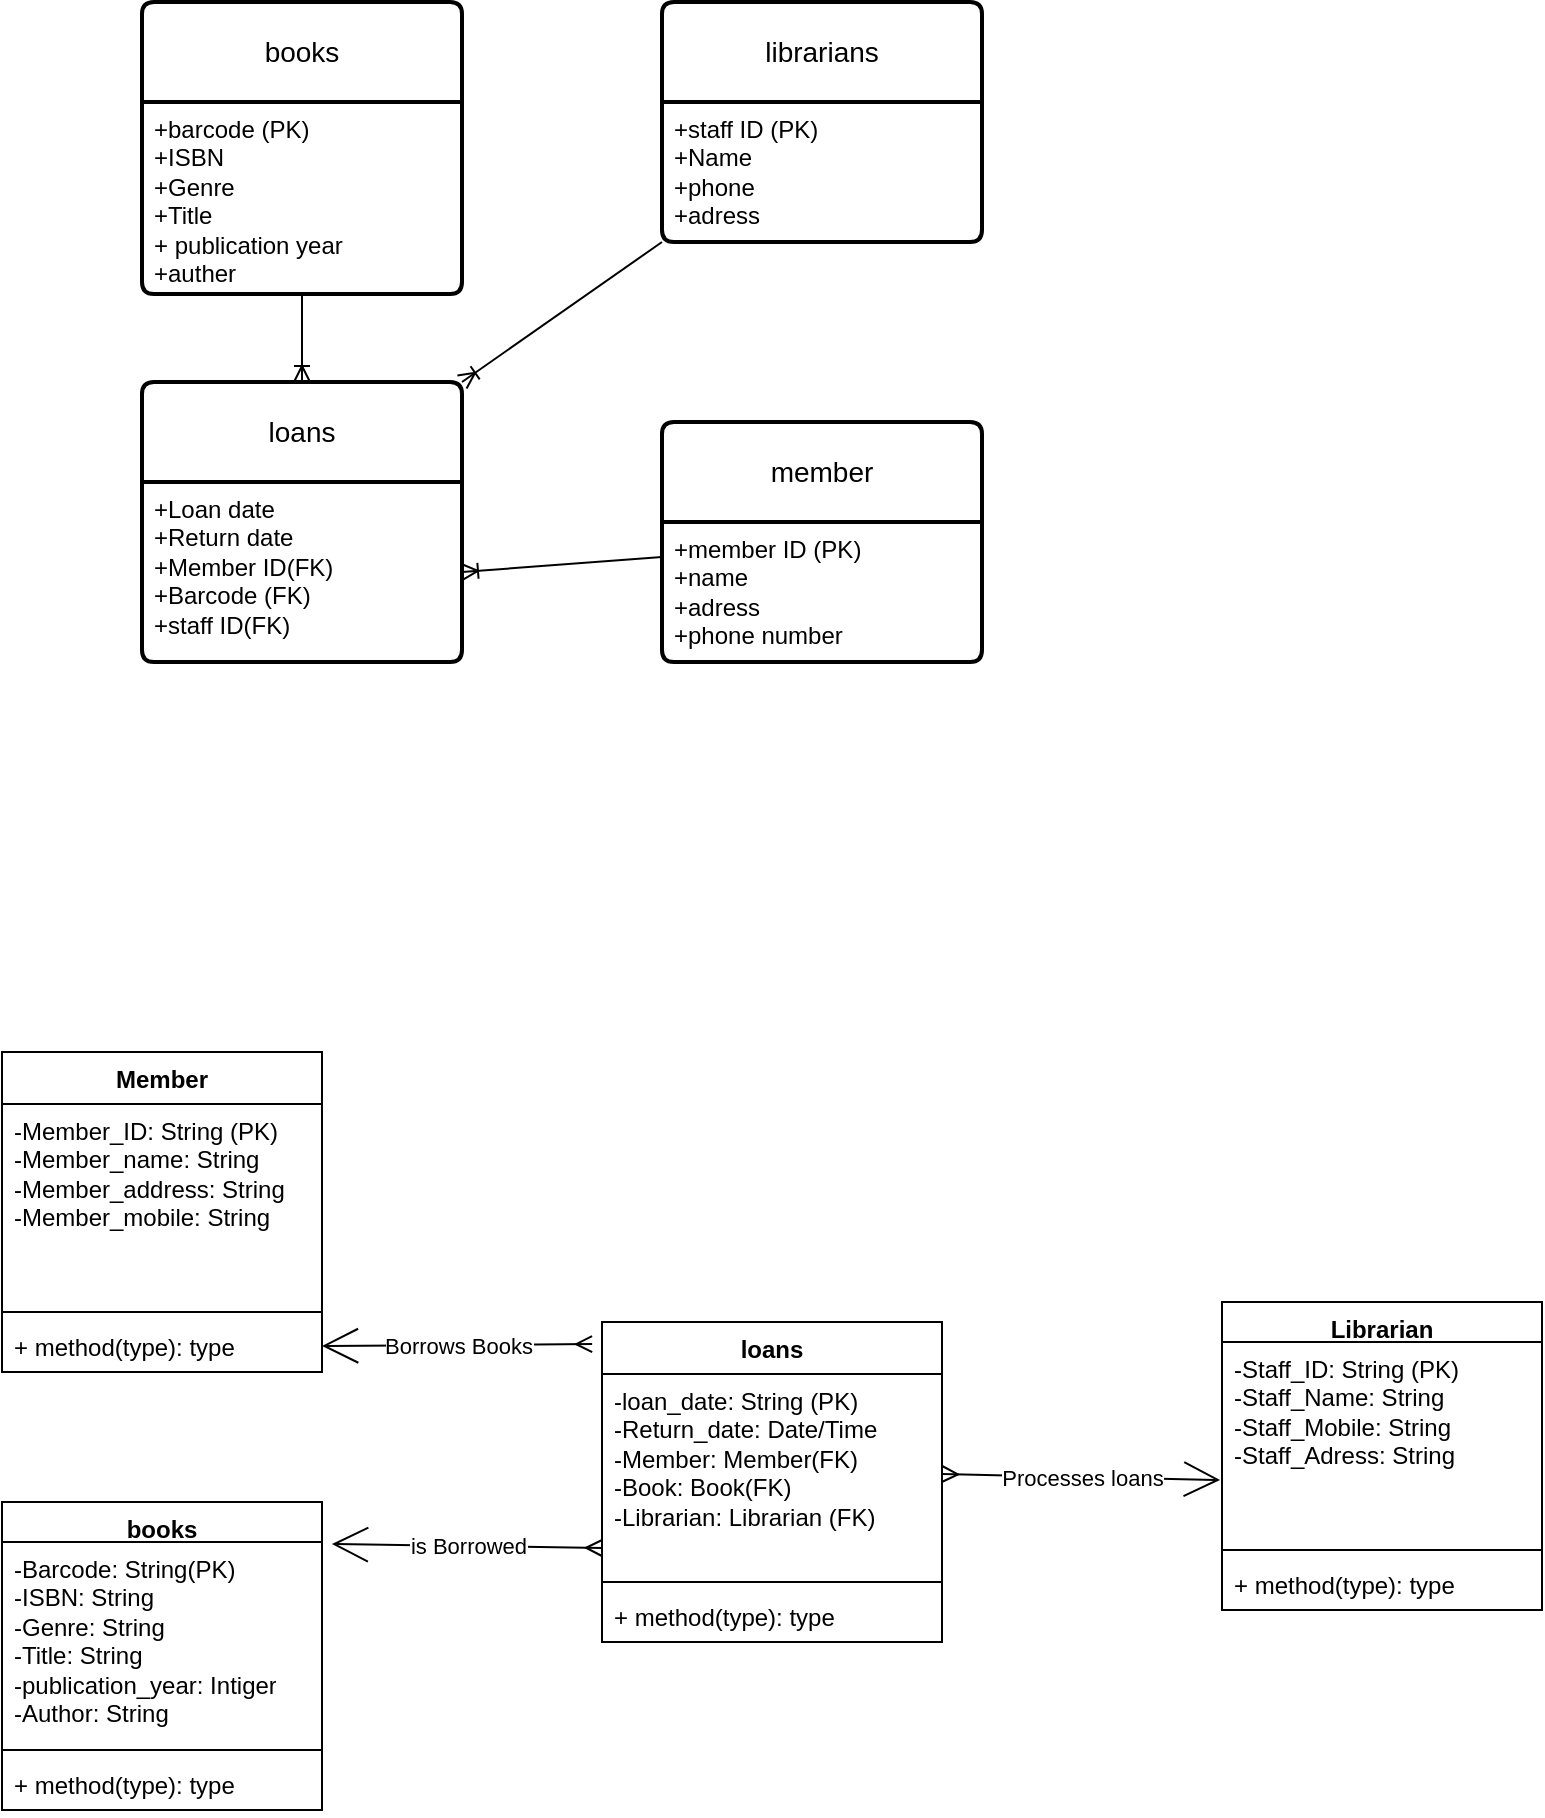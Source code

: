 <mxfile version="24.4.10" type="github">
  <diagram name="Page-1" id="5GtbL8Aw-6nWo-bHUYKE">
    <mxGraphModel dx="954" dy="624" grid="1" gridSize="10" guides="1" tooltips="1" connect="1" arrows="1" fold="1" page="1" pageScale="1" pageWidth="827" pageHeight="1169" math="0" shadow="0">
      <root>
        <mxCell id="0" />
        <mxCell id="1" parent="0" />
        <mxCell id="9vI38-9KkXdLHbVCpWMl-1" value="loans" style="swimlane;childLayout=stackLayout;horizontal=1;startSize=50;horizontalStack=0;rounded=1;fontSize=14;fontStyle=0;strokeWidth=2;resizeParent=0;resizeLast=1;shadow=0;dashed=0;align=center;arcSize=4;whiteSpace=wrap;html=1;swimlaneLine=1;" vertex="1" parent="1">
          <mxGeometry x="190" y="260" width="160" height="140" as="geometry" />
        </mxCell>
        <mxCell id="9vI38-9KkXdLHbVCpWMl-2" value="+Loan date&lt;br&gt;+Return date&lt;div&gt;+Member ID(FK)&lt;/div&gt;&lt;div&gt;+Barcode (FK)&lt;/div&gt;&lt;div&gt;+staff ID(FK)&lt;/div&gt;" style="align=left;strokeColor=none;fillColor=none;spacingLeft=4;fontSize=12;verticalAlign=top;resizable=0;rotatable=0;part=1;html=1;" vertex="1" parent="9vI38-9KkXdLHbVCpWMl-1">
          <mxGeometry y="50" width="160" height="90" as="geometry" />
        </mxCell>
        <mxCell id="9vI38-9KkXdLHbVCpWMl-3" value="books" style="swimlane;childLayout=stackLayout;horizontal=1;startSize=50;horizontalStack=0;rounded=1;fontSize=14;fontStyle=0;strokeWidth=2;resizeParent=0;resizeLast=1;shadow=0;dashed=0;align=center;arcSize=4;whiteSpace=wrap;html=1;" vertex="1" parent="1">
          <mxGeometry x="190" y="70" width="160" height="146" as="geometry" />
        </mxCell>
        <mxCell id="9vI38-9KkXdLHbVCpWMl-4" value="+barcode (PK)&amp;nbsp;&lt;br&gt;+ISBN&amp;nbsp;&lt;br&gt;+Genre&lt;div&gt;+Title&lt;/div&gt;&lt;div&gt;+ publication year&lt;/div&gt;&lt;div&gt;+auther&lt;/div&gt;&lt;div&gt;&lt;br&gt;&lt;/div&gt;" style="align=left;strokeColor=none;fillColor=none;spacingLeft=4;fontSize=12;verticalAlign=top;resizable=0;rotatable=0;part=1;html=1;" vertex="1" parent="9vI38-9KkXdLHbVCpWMl-3">
          <mxGeometry y="50" width="160" height="96" as="geometry" />
        </mxCell>
        <mxCell id="9vI38-9KkXdLHbVCpWMl-5" value="member" style="swimlane;childLayout=stackLayout;horizontal=1;startSize=50;horizontalStack=0;rounded=1;fontSize=14;fontStyle=0;strokeWidth=2;resizeParent=0;resizeLast=1;shadow=0;dashed=0;align=center;arcSize=4;whiteSpace=wrap;html=1;" vertex="1" parent="1">
          <mxGeometry x="450" y="280" width="160" height="120" as="geometry" />
        </mxCell>
        <mxCell id="9vI38-9KkXdLHbVCpWMl-6" value="+member ID (PK)&lt;div&gt;+name&lt;br&gt;+adress&lt;/div&gt;&lt;div&gt;+phone number&lt;/div&gt;" style="align=left;strokeColor=none;fillColor=none;spacingLeft=4;fontSize=12;verticalAlign=top;resizable=0;rotatable=0;part=1;html=1;" vertex="1" parent="9vI38-9KkXdLHbVCpWMl-5">
          <mxGeometry y="50" width="160" height="70" as="geometry" />
        </mxCell>
        <mxCell id="9vI38-9KkXdLHbVCpWMl-7" value="librarians" style="swimlane;childLayout=stackLayout;horizontal=1;startSize=50;horizontalStack=0;rounded=1;fontSize=14;fontStyle=0;strokeWidth=2;resizeParent=0;resizeLast=1;shadow=0;dashed=0;align=center;arcSize=4;whiteSpace=wrap;html=1;" vertex="1" parent="1">
          <mxGeometry x="450" y="70" width="160" height="120" as="geometry" />
        </mxCell>
        <mxCell id="9vI38-9KkXdLHbVCpWMl-8" value="+staff ID (PK)&lt;br&gt;+Name&lt;br&gt;+phone&lt;div&gt;+adress&lt;/div&gt;" style="align=left;strokeColor=none;fillColor=none;spacingLeft=4;fontSize=12;verticalAlign=top;resizable=0;rotatable=0;part=1;html=1;" vertex="1" parent="9vI38-9KkXdLHbVCpWMl-7">
          <mxGeometry y="50" width="160" height="70" as="geometry" />
        </mxCell>
        <mxCell id="9vI38-9KkXdLHbVCpWMl-9" value="" style="endArrow=none;html=1;rounded=0;entryX=0;entryY=0.5;entryDx=0;entryDy=0;exitX=1.019;exitY=0.629;exitDx=0;exitDy=0;exitPerimeter=0;strokeColor=none;startArrow=dash;startFill=0;" edge="1" parent="1" source="9vI38-9KkXdLHbVCpWMl-2" target="9vI38-9KkXdLHbVCpWMl-5">
          <mxGeometry relative="1" as="geometry">
            <mxPoint x="330" y="340" as="sourcePoint" />
            <mxPoint x="480" y="310" as="targetPoint" />
          </mxGeometry>
        </mxCell>
        <mxCell id="9vI38-9KkXdLHbVCpWMl-10" value="" style="endArrow=none;html=1;rounded=0;entryX=0;entryY=0.25;entryDx=0;entryDy=0;exitX=1;exitY=0.5;exitDx=0;exitDy=0;startArrow=ERoneToMany;startFill=0;" edge="1" parent="1" source="9vI38-9KkXdLHbVCpWMl-2" target="9vI38-9KkXdLHbVCpWMl-6">
          <mxGeometry relative="1" as="geometry">
            <mxPoint x="350" y="330" as="sourcePoint" />
            <mxPoint x="510" y="330" as="targetPoint" />
          </mxGeometry>
        </mxCell>
        <mxCell id="9vI38-9KkXdLHbVCpWMl-11" value="" style="endArrow=none;html=1;rounded=0;exitX=0.5;exitY=0;exitDx=0;exitDy=0;startArrow=ERoneToMany;startFill=0;entryX=0.5;entryY=1;entryDx=0;entryDy=0;" edge="1" parent="1" source="9vI38-9KkXdLHbVCpWMl-1" target="9vI38-9KkXdLHbVCpWMl-4">
          <mxGeometry relative="1" as="geometry">
            <mxPoint x="270" y="210" as="sourcePoint" />
            <mxPoint x="300" y="240" as="targetPoint" />
          </mxGeometry>
        </mxCell>
        <mxCell id="9vI38-9KkXdLHbVCpWMl-12" value="" style="endArrow=none;html=1;rounded=0;exitX=1;exitY=0;exitDx=0;exitDy=0;entryX=0;entryY=1;entryDx=0;entryDy=0;startArrow=ERoneToMany;startFill=0;" edge="1" parent="1" source="9vI38-9KkXdLHbVCpWMl-1" target="9vI38-9KkXdLHbVCpWMl-8">
          <mxGeometry relative="1" as="geometry">
            <mxPoint x="430" y="230" as="sourcePoint" />
            <mxPoint x="590" y="230" as="targetPoint" />
          </mxGeometry>
        </mxCell>
        <mxCell id="9vI38-9KkXdLHbVCpWMl-13" value="Member" style="swimlane;fontStyle=1;align=center;verticalAlign=top;childLayout=stackLayout;horizontal=1;startSize=26;horizontalStack=0;resizeParent=1;resizeParentMax=0;resizeLast=0;collapsible=1;marginBottom=0;whiteSpace=wrap;html=1;" vertex="1" parent="1">
          <mxGeometry x="120" y="595" width="160" height="160" as="geometry" />
        </mxCell>
        <mxCell id="9vI38-9KkXdLHbVCpWMl-14" value="-Member_ID: String (PK)&lt;div&gt;-Member_name: String&lt;/div&gt;&lt;div&gt;-Member_address: String&lt;/div&gt;&lt;div&gt;-Member_mobile: String&lt;/div&gt;" style="text;strokeColor=none;fillColor=none;align=left;verticalAlign=top;spacingLeft=4;spacingRight=4;overflow=hidden;rotatable=0;points=[[0,0.5],[1,0.5]];portConstraint=eastwest;whiteSpace=wrap;html=1;" vertex="1" parent="9vI38-9KkXdLHbVCpWMl-13">
          <mxGeometry y="26" width="160" height="100" as="geometry" />
        </mxCell>
        <mxCell id="9vI38-9KkXdLHbVCpWMl-15" value="" style="line;strokeWidth=1;fillColor=none;align=left;verticalAlign=middle;spacingTop=-1;spacingLeft=3;spacingRight=3;rotatable=0;labelPosition=right;points=[];portConstraint=eastwest;strokeColor=inherit;" vertex="1" parent="9vI38-9KkXdLHbVCpWMl-13">
          <mxGeometry y="126" width="160" height="8" as="geometry" />
        </mxCell>
        <mxCell id="9vI38-9KkXdLHbVCpWMl-16" value="+ method(type): type" style="text;strokeColor=none;fillColor=none;align=left;verticalAlign=top;spacingLeft=4;spacingRight=4;overflow=hidden;rotatable=0;points=[[0,0.5],[1,0.5]];portConstraint=eastwest;whiteSpace=wrap;html=1;" vertex="1" parent="9vI38-9KkXdLHbVCpWMl-13">
          <mxGeometry y="134" width="160" height="26" as="geometry" />
        </mxCell>
        <mxCell id="9vI38-9KkXdLHbVCpWMl-17" value="loans" style="swimlane;fontStyle=1;align=center;verticalAlign=top;childLayout=stackLayout;horizontal=1;startSize=26;horizontalStack=0;resizeParent=1;resizeParentMax=0;resizeLast=0;collapsible=1;marginBottom=0;whiteSpace=wrap;html=1;" vertex="1" parent="1">
          <mxGeometry x="420" y="730" width="170" height="160" as="geometry" />
        </mxCell>
        <mxCell id="9vI38-9KkXdLHbVCpWMl-18" value="-loan_date: String (PK)&lt;div&gt;-Return_date: Date/Time&lt;/div&gt;&lt;div&gt;-Member: Member(FK)&lt;/div&gt;&lt;div&gt;-Book: Book(FK)&lt;/div&gt;&lt;div&gt;-Librarian: Librarian (FK)&lt;/div&gt;" style="text;strokeColor=none;fillColor=none;align=left;verticalAlign=top;spacingLeft=4;spacingRight=4;overflow=hidden;rotatable=0;points=[[0,0.5],[1,0.5]];portConstraint=eastwest;whiteSpace=wrap;html=1;" vertex="1" parent="9vI38-9KkXdLHbVCpWMl-17">
          <mxGeometry y="26" width="170" height="100" as="geometry" />
        </mxCell>
        <mxCell id="9vI38-9KkXdLHbVCpWMl-19" value="" style="line;strokeWidth=1;fillColor=none;align=left;verticalAlign=middle;spacingTop=-1;spacingLeft=3;spacingRight=3;rotatable=0;labelPosition=right;points=[];portConstraint=eastwest;strokeColor=inherit;" vertex="1" parent="9vI38-9KkXdLHbVCpWMl-17">
          <mxGeometry y="126" width="170" height="8" as="geometry" />
        </mxCell>
        <mxCell id="9vI38-9KkXdLHbVCpWMl-20" value="+ method(type): type" style="text;strokeColor=none;fillColor=none;align=left;verticalAlign=top;spacingLeft=4;spacingRight=4;overflow=hidden;rotatable=0;points=[[0,0.5],[1,0.5]];portConstraint=eastwest;whiteSpace=wrap;html=1;" vertex="1" parent="9vI38-9KkXdLHbVCpWMl-17">
          <mxGeometry y="134" width="170" height="26" as="geometry" />
        </mxCell>
        <mxCell id="9vI38-9KkXdLHbVCpWMl-21" value="Librarian" style="swimlane;fontStyle=1;align=center;verticalAlign=top;childLayout=stackLayout;horizontal=1;startSize=20;horizontalStack=0;resizeParent=1;resizeParentMax=0;resizeLast=0;collapsible=1;marginBottom=0;whiteSpace=wrap;html=1;" vertex="1" parent="1">
          <mxGeometry x="730" y="720" width="160" height="154" as="geometry" />
        </mxCell>
        <mxCell id="9vI38-9KkXdLHbVCpWMl-22" value="-Staff_ID: String (PK)&lt;div&gt;-Staff_Name: String&lt;/div&gt;&lt;div&gt;-Staff_Mobile: String&lt;/div&gt;&lt;div&gt;-Staff_Adress: String&lt;/div&gt;" style="text;strokeColor=none;fillColor=none;align=left;verticalAlign=top;spacingLeft=4;spacingRight=4;overflow=hidden;rotatable=0;points=[[0,0.5],[1,0.5]];portConstraint=eastwest;whiteSpace=wrap;html=1;" vertex="1" parent="9vI38-9KkXdLHbVCpWMl-21">
          <mxGeometry y="20" width="160" height="100" as="geometry" />
        </mxCell>
        <mxCell id="9vI38-9KkXdLHbVCpWMl-23" value="" style="line;strokeWidth=1;fillColor=none;align=left;verticalAlign=middle;spacingTop=-1;spacingLeft=3;spacingRight=3;rotatable=0;labelPosition=right;points=[];portConstraint=eastwest;strokeColor=inherit;" vertex="1" parent="9vI38-9KkXdLHbVCpWMl-21">
          <mxGeometry y="120" width="160" height="8" as="geometry" />
        </mxCell>
        <mxCell id="9vI38-9KkXdLHbVCpWMl-24" value="+ method(type): type" style="text;strokeColor=none;fillColor=none;align=left;verticalAlign=top;spacingLeft=4;spacingRight=4;overflow=hidden;rotatable=0;points=[[0,0.5],[1,0.5]];portConstraint=eastwest;whiteSpace=wrap;html=1;" vertex="1" parent="9vI38-9KkXdLHbVCpWMl-21">
          <mxGeometry y="128" width="160" height="26" as="geometry" />
        </mxCell>
        <mxCell id="9vI38-9KkXdLHbVCpWMl-25" value="books" style="swimlane;fontStyle=1;align=center;verticalAlign=top;childLayout=stackLayout;horizontal=1;startSize=20;horizontalStack=0;resizeParent=1;resizeParentMax=0;resizeLast=0;collapsible=1;marginBottom=0;whiteSpace=wrap;html=1;" vertex="1" parent="1">
          <mxGeometry x="120" y="820" width="160" height="154" as="geometry" />
        </mxCell>
        <mxCell id="9vI38-9KkXdLHbVCpWMl-26" value="-Barcode: String(PK)&lt;div&gt;-ISBN: String&lt;/div&gt;&lt;div&gt;-Genre: String&lt;/div&gt;&lt;div&gt;-Title: String&lt;/div&gt;&lt;div&gt;-publication_year: Intiger&lt;/div&gt;&lt;div&gt;-Author: String&lt;/div&gt;" style="text;strokeColor=none;fillColor=none;align=left;verticalAlign=top;spacingLeft=4;spacingRight=4;overflow=hidden;rotatable=0;points=[[0,0.5],[1,0.5]];portConstraint=eastwest;whiteSpace=wrap;html=1;" vertex="1" parent="9vI38-9KkXdLHbVCpWMl-25">
          <mxGeometry y="20" width="160" height="100" as="geometry" />
        </mxCell>
        <mxCell id="9vI38-9KkXdLHbVCpWMl-27" value="" style="line;strokeWidth=1;fillColor=none;align=left;verticalAlign=middle;spacingTop=-1;spacingLeft=3;spacingRight=3;rotatable=0;labelPosition=right;points=[];portConstraint=eastwest;strokeColor=inherit;" vertex="1" parent="9vI38-9KkXdLHbVCpWMl-25">
          <mxGeometry y="120" width="160" height="8" as="geometry" />
        </mxCell>
        <mxCell id="9vI38-9KkXdLHbVCpWMl-28" value="+ method(type): type" style="text;strokeColor=none;fillColor=none;align=left;verticalAlign=top;spacingLeft=4;spacingRight=4;overflow=hidden;rotatable=0;points=[[0,0.5],[1,0.5]];portConstraint=eastwest;whiteSpace=wrap;html=1;" vertex="1" parent="9vI38-9KkXdLHbVCpWMl-25">
          <mxGeometry y="128" width="160" height="26" as="geometry" />
        </mxCell>
        <mxCell id="9vI38-9KkXdLHbVCpWMl-29" value="Borrows Books" style="endArrow=open;endSize=16;endFill=0;html=1;rounded=0;exitX=-0.029;exitY=0.069;exitDx=0;exitDy=0;entryX=1;entryY=0.5;entryDx=0;entryDy=0;exitPerimeter=0;startArrow=ERmany;startFill=0;" edge="1" parent="1" source="9vI38-9KkXdLHbVCpWMl-17" target="9vI38-9KkXdLHbVCpWMl-16">
          <mxGeometry x="0.001" width="160" relative="1" as="geometry">
            <mxPoint x="380" y="820" as="sourcePoint" />
            <mxPoint x="380" y="890" as="targetPoint" />
            <mxPoint as="offset" />
          </mxGeometry>
        </mxCell>
        <mxCell id="9vI38-9KkXdLHbVCpWMl-30" value="is Borrowed" style="endArrow=open;endSize=16;endFill=0;html=1;rounded=0;exitX=0;exitY=0.87;exitDx=0;exitDy=0;exitPerimeter=0;startArrow=ERmany;startFill=0;entryX=1.031;entryY=0.01;entryDx=0;entryDy=0;entryPerimeter=0;" edge="1" parent="1" source="9vI38-9KkXdLHbVCpWMl-18" target="9vI38-9KkXdLHbVCpWMl-26">
          <mxGeometry x="0.001" width="160" relative="1" as="geometry">
            <mxPoint x="399" y="903" as="sourcePoint" />
            <mxPoint x="360" y="890" as="targetPoint" />
            <mxPoint as="offset" />
            <Array as="points" />
          </mxGeometry>
        </mxCell>
        <mxCell id="9vI38-9KkXdLHbVCpWMl-31" value="Processes loans" style="endArrow=open;endSize=16;endFill=0;html=1;rounded=0;entryX=-0.006;entryY=0.69;entryDx=0;entryDy=0;startArrow=ERmany;startFill=0;entryPerimeter=0;exitX=1;exitY=0.5;exitDx=0;exitDy=0;" edge="1" parent="1" source="9vI38-9KkXdLHbVCpWMl-18" target="9vI38-9KkXdLHbVCpWMl-22">
          <mxGeometry x="0.007" width="160" relative="1" as="geometry">
            <mxPoint x="650" y="750" as="sourcePoint" />
            <mxPoint x="590" y="810.5" as="targetPoint" />
            <mxPoint as="offset" />
          </mxGeometry>
        </mxCell>
      </root>
    </mxGraphModel>
  </diagram>
</mxfile>
